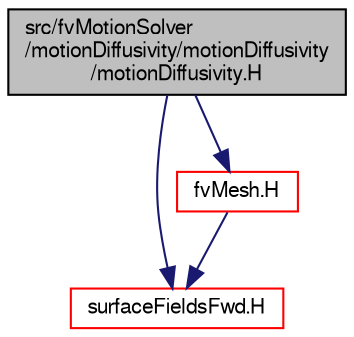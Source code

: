 digraph "src/fvMotionSolver/motionDiffusivity/motionDiffusivity/motionDiffusivity.H"
{
  bgcolor="transparent";
  edge [fontname="FreeSans",fontsize="10",labelfontname="FreeSans",labelfontsize="10"];
  node [fontname="FreeSans",fontsize="10",shape=record];
  Node0 [label="src/fvMotionSolver\l/motionDiffusivity/motionDiffusivity\l/motionDiffusivity.H",height=0.2,width=0.4,color="black", fillcolor="grey75", style="filled", fontcolor="black"];
  Node0 -> Node1 [color="midnightblue",fontsize="10",style="solid",fontname="FreeSans"];
  Node1 [label="surfaceFieldsFwd.H",height=0.2,width=0.4,color="red",URL="$a02738.html"];
  Node0 -> Node59 [color="midnightblue",fontsize="10",style="solid",fontname="FreeSans"];
  Node59 [label="fvMesh.H",height=0.2,width=0.4,color="red",URL="$a03533.html"];
  Node59 -> Node1 [color="midnightblue",fontsize="10",style="solid",fontname="FreeSans"];
}
